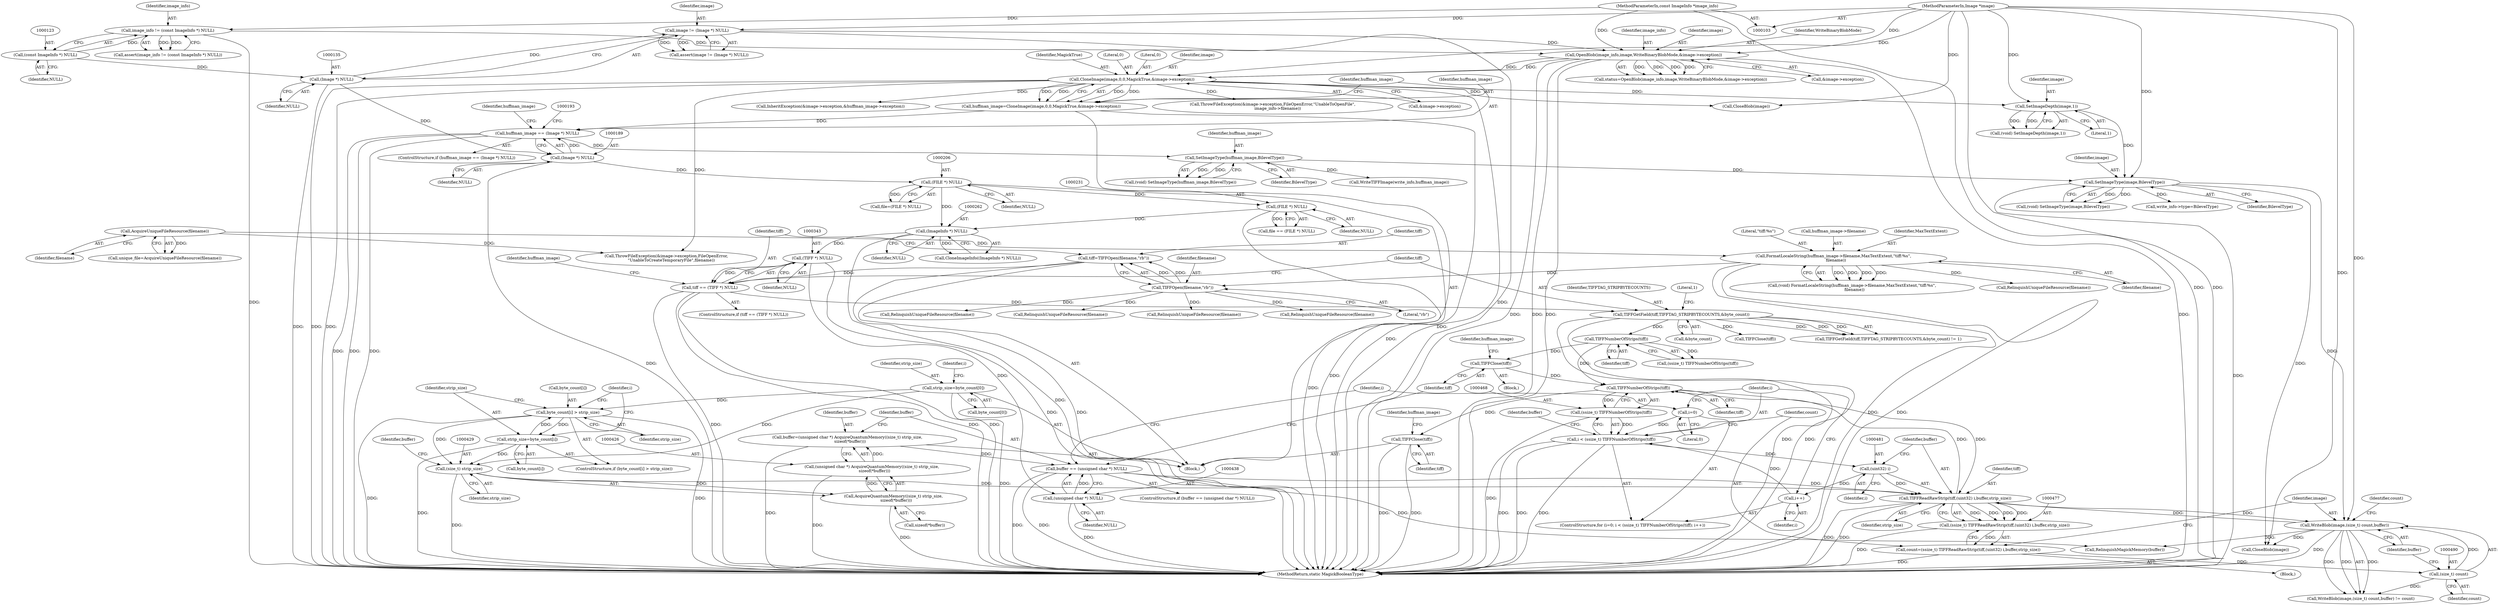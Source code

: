 digraph "0_ImageMagick_10b3823a7619ed22d42764733eb052c4159bc8c1_3@pointer" {
"1000503" [label="(Call,TIFFClose(tiff))"];
"1000469" [label="(Call,TIFFNumberOfStrips(tiff))"];
"1000441" [label="(Call,TIFFClose(tiff))"];
"1000408" [label="(Call,TIFFNumberOfStrips(tiff))"];
"1000372" [label="(Call,TIFFGetField(tiff,TIFFTAG_STRIPBYTECOUNTS,&byte_count))"];
"1000340" [label="(Call,tiff == (TIFF *) NULL)"];
"1000334" [label="(Call,tiff=TIFFOpen(filename,\"rb\"))"];
"1000336" [label="(Call,TIFFOpen(filename,\"rb\"))"];
"1000246" [label="(Call,FormatLocaleString(huffman_image->filename,MaxTextExtent,\"tiff:%s\",\n    filename))"];
"1000210" [label="(Call,AcquireUniqueFileResource(filename))"];
"1000342" [label="(Call,(TIFF *) NULL)"];
"1000261" [label="(Call,(ImageInfo *) NULL)"];
"1000205" [label="(Call,(FILE *) NULL)"];
"1000188" [label="(Call,(Image *) NULL)"];
"1000134" [label="(Call,(Image *) NULL)"];
"1000122" [label="(Call,(const ImageInfo *) NULL)"];
"1000230" [label="(Call,(FILE *) NULL)"];
"1000478" [label="(Call,TIFFReadRawStrip(tiff,(uint32) i,buffer,strip_size))"];
"1000480" [label="(Call,(uint32) i)"];
"1000465" [label="(Call,i < (ssize_t) TIFFNumberOfStrips(tiff))"];
"1000471" [label="(Call,i++)"];
"1000462" [label="(Call,i=0)"];
"1000467" [label="(Call,(ssize_t) TIFFNumberOfStrips(tiff))"];
"1000435" [label="(Call,buffer == (unsigned char *) NULL)"];
"1000423" [label="(Call,buffer=(unsigned char *) AcquireQuantumMemory((size_t) strip_size,\n    sizeof(*buffer)))"];
"1000425" [label="(Call,(unsigned char *) AcquireQuantumMemory((size_t) strip_size,\n    sizeof(*buffer)))"];
"1000427" [label="(Call,AcquireQuantumMemory((size_t) strip_size,\n    sizeof(*buffer)))"];
"1000428" [label="(Call,(size_t) strip_size)"];
"1000395" [label="(Call,strip_size=byte_count[0])"];
"1000413" [label="(Call,byte_count[i] > strip_size)"];
"1000418" [label="(Call,strip_size=byte_count[i])"];
"1000437" [label="(Call,(unsigned char *) NULL)"];
"1000487" [label="(Call,WriteBlob(image,(size_t) count,buffer))"];
"1000274" [label="(Call,SetImageType(image,BilevelType))"];
"1000269" [label="(Call,SetImageDepth(image,1))"];
"1000176" [label="(Call,CloneImage(image,0,0,MagickTrue,&image->exception))"];
"1000160" [label="(Call,OpenBlob(image_info,image,WriteBinaryBlobMode,&image->exception))"];
"1000120" [label="(Call,image_info != (const ImageInfo *) NULL)"];
"1000104" [label="(MethodParameterIn,const ImageInfo *image_info)"];
"1000132" [label="(Call,image != (Image *) NULL)"];
"1000105" [label="(MethodParameterIn,Image *image)"];
"1000255" [label="(Call,SetImageType(huffman_image,BilevelType))"];
"1000186" [label="(Call,huffman_image == (Image *) NULL)"];
"1000174" [label="(Call,huffman_image=CloneImage(image,0,0,MagickTrue,&image->exception))"];
"1000489" [label="(Call,(size_t) count)"];
"1000474" [label="(Call,count=(ssize_t) TIFFReadRawStrip(tiff,(uint32) i,buffer,strip_size))"];
"1000476" [label="(Call,(ssize_t) TIFFReadRawStrip(tiff,(uint32) i,buffer,strip_size))"];
"1000423" [label="(Call,buffer=(unsigned char *) AcquireQuantumMemory((size_t) strip_size,\n    sizeof(*buffer)))"];
"1000263" [label="(Identifier,NULL)"];
"1000274" [label="(Call,SetImageType(image,BilevelType))"];
"1000501" [label="(Call,RelinquishMagickMemory(buffer))"];
"1000461" [label="(ControlStructure,for (i=0; i < (ssize_t) TIFFNumberOfStrips(tiff); i++))"];
"1000272" [label="(Call,(void) SetImageType(image,BilevelType))"];
"1000478" [label="(Call,TIFFReadRawStrip(tiff,(uint32) i,buffer,strip_size))"];
"1000163" [label="(Identifier,WriteBinaryBlobMode)"];
"1000371" [label="(Call,TIFFGetField(tiff,TIFFTAG_STRIPBYTECOUNTS,&byte_count) != 1)"];
"1000161" [label="(Identifier,image_info)"];
"1000484" [label="(Identifier,strip_size)"];
"1000250" [label="(Identifier,MaxTextExtent)"];
"1000482" [label="(Identifier,i)"];
"1000257" [label="(Identifier,BilevelType)"];
"1000498" [label="(Identifier,buffer)"];
"1000406" [label="(Call,(ssize_t) TIFFNumberOfStrips(tiff))"];
"1000232" [label="(Identifier,NULL)"];
"1000176" [label="(Call,CloneImage(image,0,0,MagickTrue,&image->exception))"];
"1000179" [label="(Literal,0)"];
"1000435" [label="(Call,buffer == (unsigned char *) NULL)"];
"1000437" [label="(Call,(unsigned char *) NULL)"];
"1000377" [label="(Literal,1)"];
"1000473" [label="(Block,)"];
"1000275" [label="(Identifier,image)"];
"1000439" [label="(Identifier,NULL)"];
"1000134" [label="(Call,(Image *) NULL)"];
"1000391" [label="(Call,RelinquishUniqueFileResource(filename))"];
"1000504" [label="(Identifier,tiff)"];
"1000440" [label="(Block,)"];
"1000471" [label="(Call,i++)"];
"1000230" [label="(Call,(FILE *) NULL)"];
"1000396" [label="(Identifier,strip_size)"];
"1000282" [label="(Call,write_info->type=BilevelType)"];
"1000419" [label="(Identifier,strip_size)"];
"1000270" [label="(Identifier,image)"];
"1000469" [label="(Call,TIFFNumberOfStrips(tiff))"];
"1000344" [label="(Identifier,NULL)"];
"1000186" [label="(Call,huffman_image == (Image *) NULL)"];
"1000487" [label="(Call,WriteBlob(image,(size_t) count,buffer))"];
"1000463" [label="(Identifier,i)"];
"1000356" [label="(Call,RelinquishUniqueFileResource(filename))"];
"1000479" [label="(Identifier,tiff)"];
"1000436" [label="(Identifier,buffer)"];
"1000228" [label="(Call,file == (FILE *) NULL)"];
"1000434" [label="(ControlStructure,if (buffer == (unsigned char *) NULL))"];
"1000515" [label="(Call,RelinquishUniqueFileResource(filename))"];
"1000493" [label="(Identifier,count)"];
"1000185" [label="(ControlStructure,if (huffman_image == (Image *) NULL))"];
"1000374" [label="(Identifier,TIFFTAG_STRIPBYTECOUNTS)"];
"1000430" [label="(Identifier,strip_size)"];
"1000104" [label="(MethodParameterIn,const ImageInfo *image_info)"];
"1000340" [label="(Call,tiff == (TIFF *) NULL)"];
"1000373" [label="(Identifier,tiff)"];
"1000261" [label="(Call,(ImageInfo *) NULL)"];
"1000475" [label="(Identifier,count)"];
"1000132" [label="(Call,image != (Image *) NULL)"];
"1000177" [label="(Identifier,image)"];
"1000211" [label="(Identifier,filename)"];
"1000203" [label="(Call,file=(FILE *) NULL)"];
"1000339" [label="(ControlStructure,if (tiff == (TIFF *) NULL))"];
"1000418" [label="(Call,strip_size=byte_count[i])"];
"1000464" [label="(Literal,0)"];
"1000205" [label="(Call,(FILE *) NULL)"];
"1000131" [label="(Call,assert(image != (Image *) NULL))"];
"1000174" [label="(Call,huffman_image=CloneImage(image,0,0,MagickTrue,&image->exception))"];
"1000412" [label="(ControlStructure,if (byte_count[i] > strip_size))"];
"1000417" [label="(Identifier,strip_size)"];
"1000523" [label="(MethodReturn,static MagickBooleanType)"];
"1000427" [label="(Call,AcquireQuantumMemory((size_t) strip_size,\n    sizeof(*buffer)))"];
"1000503" [label="(Call,TIFFClose(tiff))"];
"1000260" [label="(Call,CloneImageInfo((ImageInfo *) NULL))"];
"1000164" [label="(Call,&image->exception)"];
"1000411" [label="(Identifier,i)"];
"1000190" [label="(Identifier,NULL)"];
"1000375" [label="(Call,&byte_count)"];
"1000488" [label="(Identifier,image)"];
"1000244" [label="(Call,(void) FormatLocaleString(huffman_image->filename,MaxTextExtent,\"tiff:%s\",\n    filename))"];
"1000207" [label="(Identifier,NULL)"];
"1000267" [label="(Call,(void) SetImageDepth(image,1))"];
"1000483" [label="(Identifier,buffer)"];
"1000342" [label="(Call,(TIFF *) NULL)"];
"1000474" [label="(Call,count=(ssize_t) TIFFReadRawStrip(tiff,(uint32) i,buffer,strip_size))"];
"1000251" [label="(Literal,\"tiff:%s\")"];
"1000160" [label="(Call,OpenBlob(image_info,image,WriteBinaryBlobMode,&image->exception))"];
"1000119" [label="(Call,assert(image_info != (const ImageInfo *) NULL))"];
"1000470" [label="(Identifier,tiff)"];
"1000492" [label="(Identifier,buffer)"];
"1000295" [label="(Call,WriteTIFFImage(write_info,huffman_image))"];
"1000158" [label="(Call,status=OpenBlob(image_info,image,WriteBinaryBlobMode,&image->exception))"];
"1000311" [label="(Call,InheritException(&image->exception,&huffman_image->exception))"];
"1000187" [label="(Identifier,huffman_image)"];
"1000424" [label="(Identifier,buffer)"];
"1000413" [label="(Call,byte_count[i] > strip_size)"];
"1000122" [label="(Call,(const ImageInfo *) NULL)"];
"1000395" [label="(Call,strip_size=byte_count[0])"];
"1000247" [label="(Call,huffman_image->filename)"];
"1000136" [label="(Identifier,NULL)"];
"1000256" [label="(Identifier,huffman_image)"];
"1000480" [label="(Call,(uint32) i)"];
"1000188" [label="(Call,(Image *) NULL)"];
"1000358" [label="(Call,ThrowFileException(&image->exception,FileOpenError,\"UnableToOpenFile\",\n        image_info->filename))"];
"1000181" [label="(Call,&image->exception)"];
"1000200" [label="(Identifier,huffman_image)"];
"1000338" [label="(Literal,\"rb\")"];
"1000330" [label="(Call,RelinquishUniqueFileResource(filename))"];
"1000472" [label="(Identifier,i)"];
"1000121" [label="(Identifier,image_info)"];
"1000466" [label="(Identifier,i)"];
"1000519" [label="(Call,CloseBlob(image))"];
"1000467" [label="(Call,(ssize_t) TIFFNumberOfStrips(tiff))"];
"1000453" [label="(Call,RelinquishUniqueFileResource(filename))"];
"1000180" [label="(Identifier,MagickTrue)"];
"1000431" [label="(Call,sizeof(*buffer))"];
"1000409" [label="(Identifier,tiff)"];
"1000253" [label="(Call,(void) SetImageType(huffman_image,BilevelType))"];
"1000120" [label="(Call,image_info != (const ImageInfo *) NULL)"];
"1000234" [label="(Call,ThrowFileException(&image->exception,FileOpenError,\n        \"UnableToCreateTemporaryFile\",filename))"];
"1000476" [label="(Call,(ssize_t) TIFFReadRawStrip(tiff,(uint32) i,buffer,strip_size))"];
"1000124" [label="(Identifier,NULL)"];
"1000246" [label="(Call,FormatLocaleString(huffman_image->filename,MaxTextExtent,\"tiff:%s\",\n    filename))"];
"1000486" [label="(Call,WriteBlob(image,(size_t) count,buffer) != count)"];
"1000491" [label="(Identifier,count)"];
"1000397" [label="(Call,byte_count[0])"];
"1000269" [label="(Call,SetImageDepth(image,1))"];
"1000433" [label="(Identifier,buffer)"];
"1000175" [label="(Identifier,huffman_image)"];
"1000162" [label="(Identifier,image)"];
"1000425" [label="(Call,(unsigned char *) AcquireQuantumMemory((size_t) strip_size,\n    sizeof(*buffer)))"];
"1000271" [label="(Literal,1)"];
"1000194" [label="(Call,CloseBlob(image))"];
"1000465" [label="(Call,i < (ssize_t) TIFFNumberOfStrips(tiff))"];
"1000506" [label="(Identifier,huffman_image)"];
"1000402" [label="(Identifier,i)"];
"1000334" [label="(Call,tiff=TIFFOpen(filename,\"rb\"))"];
"1000444" [label="(Identifier,huffman_image)"];
"1000489" [label="(Call,(size_t) count)"];
"1000210" [label="(Call,AcquireUniqueFileResource(filename))"];
"1000133" [label="(Identifier,image)"];
"1000372" [label="(Call,TIFFGetField(tiff,TIFFTAG_STRIPBYTECOUNTS,&byte_count))"];
"1000178" [label="(Literal,0)"];
"1000341" [label="(Identifier,tiff)"];
"1000462" [label="(Call,i=0)"];
"1000428" [label="(Call,(size_t) strip_size)"];
"1000208" [label="(Call,unique_file=AcquireUniqueFileResource(filename))"];
"1000408" [label="(Call,TIFFNumberOfStrips(tiff))"];
"1000347" [label="(Identifier,huffman_image)"];
"1000442" [label="(Identifier,tiff)"];
"1000335" [label="(Identifier,tiff)"];
"1000337" [label="(Identifier,filename)"];
"1000379" [label="(Call,TIFFClose(tiff))"];
"1000105" [label="(MethodParameterIn,Image *image)"];
"1000414" [label="(Call,byte_count[i])"];
"1000252" [label="(Identifier,filename)"];
"1000336" [label="(Call,TIFFOpen(filename,\"rb\"))"];
"1000106" [label="(Block,)"];
"1000276" [label="(Identifier,BilevelType)"];
"1000420" [label="(Call,byte_count[i])"];
"1000441" [label="(Call,TIFFClose(tiff))"];
"1000255" [label="(Call,SetImageType(huffman_image,BilevelType))"];
"1000503" -> "1000106"  [label="AST: "];
"1000503" -> "1000504"  [label="CFG: "];
"1000504" -> "1000503"  [label="AST: "];
"1000506" -> "1000503"  [label="CFG: "];
"1000503" -> "1000523"  [label="DDG: "];
"1000503" -> "1000523"  [label="DDG: "];
"1000469" -> "1000503"  [label="DDG: "];
"1000469" -> "1000467"  [label="AST: "];
"1000469" -> "1000470"  [label="CFG: "];
"1000470" -> "1000469"  [label="AST: "];
"1000467" -> "1000469"  [label="CFG: "];
"1000469" -> "1000467"  [label="DDG: "];
"1000441" -> "1000469"  [label="DDG: "];
"1000408" -> "1000469"  [label="DDG: "];
"1000478" -> "1000469"  [label="DDG: "];
"1000469" -> "1000478"  [label="DDG: "];
"1000441" -> "1000440"  [label="AST: "];
"1000441" -> "1000442"  [label="CFG: "];
"1000442" -> "1000441"  [label="AST: "];
"1000444" -> "1000441"  [label="CFG: "];
"1000408" -> "1000441"  [label="DDG: "];
"1000408" -> "1000406"  [label="AST: "];
"1000408" -> "1000409"  [label="CFG: "];
"1000409" -> "1000408"  [label="AST: "];
"1000406" -> "1000408"  [label="CFG: "];
"1000408" -> "1000406"  [label="DDG: "];
"1000372" -> "1000408"  [label="DDG: "];
"1000372" -> "1000371"  [label="AST: "];
"1000372" -> "1000375"  [label="CFG: "];
"1000373" -> "1000372"  [label="AST: "];
"1000374" -> "1000372"  [label="AST: "];
"1000375" -> "1000372"  [label="AST: "];
"1000377" -> "1000372"  [label="CFG: "];
"1000372" -> "1000523"  [label="DDG: "];
"1000372" -> "1000523"  [label="DDG: "];
"1000372" -> "1000371"  [label="DDG: "];
"1000372" -> "1000371"  [label="DDG: "];
"1000372" -> "1000371"  [label="DDG: "];
"1000340" -> "1000372"  [label="DDG: "];
"1000372" -> "1000379"  [label="DDG: "];
"1000340" -> "1000339"  [label="AST: "];
"1000340" -> "1000342"  [label="CFG: "];
"1000341" -> "1000340"  [label="AST: "];
"1000342" -> "1000340"  [label="AST: "];
"1000347" -> "1000340"  [label="CFG: "];
"1000373" -> "1000340"  [label="CFG: "];
"1000340" -> "1000523"  [label="DDG: "];
"1000340" -> "1000523"  [label="DDG: "];
"1000340" -> "1000523"  [label="DDG: "];
"1000334" -> "1000340"  [label="DDG: "];
"1000342" -> "1000340"  [label="DDG: "];
"1000334" -> "1000106"  [label="AST: "];
"1000334" -> "1000336"  [label="CFG: "];
"1000335" -> "1000334"  [label="AST: "];
"1000336" -> "1000334"  [label="AST: "];
"1000341" -> "1000334"  [label="CFG: "];
"1000334" -> "1000523"  [label="DDG: "];
"1000336" -> "1000334"  [label="DDG: "];
"1000336" -> "1000334"  [label="DDG: "];
"1000336" -> "1000338"  [label="CFG: "];
"1000337" -> "1000336"  [label="AST: "];
"1000338" -> "1000336"  [label="AST: "];
"1000246" -> "1000336"  [label="DDG: "];
"1000336" -> "1000356"  [label="DDG: "];
"1000336" -> "1000391"  [label="DDG: "];
"1000336" -> "1000453"  [label="DDG: "];
"1000336" -> "1000515"  [label="DDG: "];
"1000246" -> "1000244"  [label="AST: "];
"1000246" -> "1000252"  [label="CFG: "];
"1000247" -> "1000246"  [label="AST: "];
"1000250" -> "1000246"  [label="AST: "];
"1000251" -> "1000246"  [label="AST: "];
"1000252" -> "1000246"  [label="AST: "];
"1000244" -> "1000246"  [label="CFG: "];
"1000246" -> "1000523"  [label="DDG: "];
"1000246" -> "1000523"  [label="DDG: "];
"1000246" -> "1000244"  [label="DDG: "];
"1000246" -> "1000244"  [label="DDG: "];
"1000246" -> "1000244"  [label="DDG: "];
"1000246" -> "1000244"  [label="DDG: "];
"1000210" -> "1000246"  [label="DDG: "];
"1000246" -> "1000330"  [label="DDG: "];
"1000210" -> "1000208"  [label="AST: "];
"1000210" -> "1000211"  [label="CFG: "];
"1000211" -> "1000210"  [label="AST: "];
"1000208" -> "1000210"  [label="CFG: "];
"1000210" -> "1000208"  [label="DDG: "];
"1000210" -> "1000234"  [label="DDG: "];
"1000342" -> "1000344"  [label="CFG: "];
"1000343" -> "1000342"  [label="AST: "];
"1000344" -> "1000342"  [label="AST: "];
"1000342" -> "1000523"  [label="DDG: "];
"1000261" -> "1000342"  [label="DDG: "];
"1000342" -> "1000437"  [label="DDG: "];
"1000261" -> "1000260"  [label="AST: "];
"1000261" -> "1000263"  [label="CFG: "];
"1000262" -> "1000261"  [label="AST: "];
"1000263" -> "1000261"  [label="AST: "];
"1000260" -> "1000261"  [label="CFG: "];
"1000261" -> "1000523"  [label="DDG: "];
"1000261" -> "1000260"  [label="DDG: "];
"1000205" -> "1000261"  [label="DDG: "];
"1000230" -> "1000261"  [label="DDG: "];
"1000205" -> "1000203"  [label="AST: "];
"1000205" -> "1000207"  [label="CFG: "];
"1000206" -> "1000205"  [label="AST: "];
"1000207" -> "1000205"  [label="AST: "];
"1000203" -> "1000205"  [label="CFG: "];
"1000205" -> "1000523"  [label="DDG: "];
"1000205" -> "1000203"  [label="DDG: "];
"1000188" -> "1000205"  [label="DDG: "];
"1000205" -> "1000230"  [label="DDG: "];
"1000188" -> "1000186"  [label="AST: "];
"1000188" -> "1000190"  [label="CFG: "];
"1000189" -> "1000188"  [label="AST: "];
"1000190" -> "1000188"  [label="AST: "];
"1000186" -> "1000188"  [label="CFG: "];
"1000188" -> "1000523"  [label="DDG: "];
"1000188" -> "1000186"  [label="DDG: "];
"1000134" -> "1000188"  [label="DDG: "];
"1000134" -> "1000132"  [label="AST: "];
"1000134" -> "1000136"  [label="CFG: "];
"1000135" -> "1000134"  [label="AST: "];
"1000136" -> "1000134"  [label="AST: "];
"1000132" -> "1000134"  [label="CFG: "];
"1000134" -> "1000523"  [label="DDG: "];
"1000134" -> "1000132"  [label="DDG: "];
"1000122" -> "1000134"  [label="DDG: "];
"1000122" -> "1000120"  [label="AST: "];
"1000122" -> "1000124"  [label="CFG: "];
"1000123" -> "1000122"  [label="AST: "];
"1000124" -> "1000122"  [label="AST: "];
"1000120" -> "1000122"  [label="CFG: "];
"1000122" -> "1000120"  [label="DDG: "];
"1000230" -> "1000228"  [label="AST: "];
"1000230" -> "1000232"  [label="CFG: "];
"1000231" -> "1000230"  [label="AST: "];
"1000232" -> "1000230"  [label="AST: "];
"1000228" -> "1000230"  [label="CFG: "];
"1000230" -> "1000523"  [label="DDG: "];
"1000230" -> "1000228"  [label="DDG: "];
"1000478" -> "1000476"  [label="AST: "];
"1000478" -> "1000484"  [label="CFG: "];
"1000479" -> "1000478"  [label="AST: "];
"1000480" -> "1000478"  [label="AST: "];
"1000483" -> "1000478"  [label="AST: "];
"1000484" -> "1000478"  [label="AST: "];
"1000476" -> "1000478"  [label="CFG: "];
"1000478" -> "1000523"  [label="DDG: "];
"1000478" -> "1000523"  [label="DDG: "];
"1000478" -> "1000476"  [label="DDG: "];
"1000478" -> "1000476"  [label="DDG: "];
"1000478" -> "1000476"  [label="DDG: "];
"1000478" -> "1000476"  [label="DDG: "];
"1000480" -> "1000478"  [label="DDG: "];
"1000435" -> "1000478"  [label="DDG: "];
"1000487" -> "1000478"  [label="DDG: "];
"1000428" -> "1000478"  [label="DDG: "];
"1000478" -> "1000487"  [label="DDG: "];
"1000480" -> "1000482"  [label="CFG: "];
"1000481" -> "1000480"  [label="AST: "];
"1000482" -> "1000480"  [label="AST: "];
"1000483" -> "1000480"  [label="CFG: "];
"1000480" -> "1000471"  [label="DDG: "];
"1000465" -> "1000480"  [label="DDG: "];
"1000465" -> "1000461"  [label="AST: "];
"1000465" -> "1000467"  [label="CFG: "];
"1000466" -> "1000465"  [label="AST: "];
"1000467" -> "1000465"  [label="AST: "];
"1000475" -> "1000465"  [label="CFG: "];
"1000498" -> "1000465"  [label="CFG: "];
"1000465" -> "1000523"  [label="DDG: "];
"1000465" -> "1000523"  [label="DDG: "];
"1000465" -> "1000523"  [label="DDG: "];
"1000471" -> "1000465"  [label="DDG: "];
"1000462" -> "1000465"  [label="DDG: "];
"1000467" -> "1000465"  [label="DDG: "];
"1000471" -> "1000461"  [label="AST: "];
"1000471" -> "1000472"  [label="CFG: "];
"1000472" -> "1000471"  [label="AST: "];
"1000466" -> "1000471"  [label="CFG: "];
"1000462" -> "1000461"  [label="AST: "];
"1000462" -> "1000464"  [label="CFG: "];
"1000463" -> "1000462"  [label="AST: "];
"1000464" -> "1000462"  [label="AST: "];
"1000466" -> "1000462"  [label="CFG: "];
"1000468" -> "1000467"  [label="AST: "];
"1000467" -> "1000523"  [label="DDG: "];
"1000435" -> "1000434"  [label="AST: "];
"1000435" -> "1000437"  [label="CFG: "];
"1000436" -> "1000435"  [label="AST: "];
"1000437" -> "1000435"  [label="AST: "];
"1000442" -> "1000435"  [label="CFG: "];
"1000463" -> "1000435"  [label="CFG: "];
"1000435" -> "1000523"  [label="DDG: "];
"1000435" -> "1000523"  [label="DDG: "];
"1000423" -> "1000435"  [label="DDG: "];
"1000437" -> "1000435"  [label="DDG: "];
"1000435" -> "1000501"  [label="DDG: "];
"1000423" -> "1000106"  [label="AST: "];
"1000423" -> "1000425"  [label="CFG: "];
"1000424" -> "1000423"  [label="AST: "];
"1000425" -> "1000423"  [label="AST: "];
"1000436" -> "1000423"  [label="CFG: "];
"1000423" -> "1000523"  [label="DDG: "];
"1000425" -> "1000423"  [label="DDG: "];
"1000425" -> "1000427"  [label="CFG: "];
"1000426" -> "1000425"  [label="AST: "];
"1000427" -> "1000425"  [label="AST: "];
"1000425" -> "1000523"  [label="DDG: "];
"1000427" -> "1000425"  [label="DDG: "];
"1000427" -> "1000431"  [label="CFG: "];
"1000428" -> "1000427"  [label="AST: "];
"1000431" -> "1000427"  [label="AST: "];
"1000427" -> "1000523"  [label="DDG: "];
"1000428" -> "1000427"  [label="DDG: "];
"1000428" -> "1000430"  [label="CFG: "];
"1000429" -> "1000428"  [label="AST: "];
"1000430" -> "1000428"  [label="AST: "];
"1000433" -> "1000428"  [label="CFG: "];
"1000428" -> "1000523"  [label="DDG: "];
"1000395" -> "1000428"  [label="DDG: "];
"1000413" -> "1000428"  [label="DDG: "];
"1000418" -> "1000428"  [label="DDG: "];
"1000395" -> "1000106"  [label="AST: "];
"1000395" -> "1000397"  [label="CFG: "];
"1000396" -> "1000395"  [label="AST: "];
"1000397" -> "1000395"  [label="AST: "];
"1000402" -> "1000395"  [label="CFG: "];
"1000395" -> "1000523"  [label="DDG: "];
"1000395" -> "1000413"  [label="DDG: "];
"1000413" -> "1000412"  [label="AST: "];
"1000413" -> "1000417"  [label="CFG: "];
"1000414" -> "1000413"  [label="AST: "];
"1000417" -> "1000413"  [label="AST: "];
"1000419" -> "1000413"  [label="CFG: "];
"1000411" -> "1000413"  [label="CFG: "];
"1000413" -> "1000523"  [label="DDG: "];
"1000413" -> "1000523"  [label="DDG: "];
"1000418" -> "1000413"  [label="DDG: "];
"1000413" -> "1000418"  [label="DDG: "];
"1000418" -> "1000412"  [label="AST: "];
"1000418" -> "1000420"  [label="CFG: "];
"1000419" -> "1000418"  [label="AST: "];
"1000420" -> "1000418"  [label="AST: "];
"1000411" -> "1000418"  [label="CFG: "];
"1000418" -> "1000523"  [label="DDG: "];
"1000437" -> "1000439"  [label="CFG: "];
"1000438" -> "1000437"  [label="AST: "];
"1000439" -> "1000437"  [label="AST: "];
"1000437" -> "1000523"  [label="DDG: "];
"1000487" -> "1000486"  [label="AST: "];
"1000487" -> "1000492"  [label="CFG: "];
"1000488" -> "1000487"  [label="AST: "];
"1000489" -> "1000487"  [label="AST: "];
"1000492" -> "1000487"  [label="AST: "];
"1000493" -> "1000487"  [label="CFG: "];
"1000487" -> "1000523"  [label="DDG: "];
"1000487" -> "1000486"  [label="DDG: "];
"1000487" -> "1000486"  [label="DDG: "];
"1000487" -> "1000486"  [label="DDG: "];
"1000274" -> "1000487"  [label="DDG: "];
"1000105" -> "1000487"  [label="DDG: "];
"1000489" -> "1000487"  [label="DDG: "];
"1000487" -> "1000501"  [label="DDG: "];
"1000487" -> "1000519"  [label="DDG: "];
"1000274" -> "1000272"  [label="AST: "];
"1000274" -> "1000276"  [label="CFG: "];
"1000275" -> "1000274"  [label="AST: "];
"1000276" -> "1000274"  [label="AST: "];
"1000272" -> "1000274"  [label="CFG: "];
"1000274" -> "1000523"  [label="DDG: "];
"1000274" -> "1000272"  [label="DDG: "];
"1000274" -> "1000272"  [label="DDG: "];
"1000269" -> "1000274"  [label="DDG: "];
"1000105" -> "1000274"  [label="DDG: "];
"1000255" -> "1000274"  [label="DDG: "];
"1000274" -> "1000282"  [label="DDG: "];
"1000274" -> "1000519"  [label="DDG: "];
"1000269" -> "1000267"  [label="AST: "];
"1000269" -> "1000271"  [label="CFG: "];
"1000270" -> "1000269"  [label="AST: "];
"1000271" -> "1000269"  [label="AST: "];
"1000267" -> "1000269"  [label="CFG: "];
"1000269" -> "1000267"  [label="DDG: "];
"1000269" -> "1000267"  [label="DDG: "];
"1000176" -> "1000269"  [label="DDG: "];
"1000105" -> "1000269"  [label="DDG: "];
"1000176" -> "1000174"  [label="AST: "];
"1000176" -> "1000181"  [label="CFG: "];
"1000177" -> "1000176"  [label="AST: "];
"1000178" -> "1000176"  [label="AST: "];
"1000179" -> "1000176"  [label="AST: "];
"1000180" -> "1000176"  [label="AST: "];
"1000181" -> "1000176"  [label="AST: "];
"1000174" -> "1000176"  [label="CFG: "];
"1000176" -> "1000523"  [label="DDG: "];
"1000176" -> "1000523"  [label="DDG: "];
"1000176" -> "1000523"  [label="DDG: "];
"1000176" -> "1000174"  [label="DDG: "];
"1000176" -> "1000174"  [label="DDG: "];
"1000176" -> "1000174"  [label="DDG: "];
"1000176" -> "1000174"  [label="DDG: "];
"1000160" -> "1000176"  [label="DDG: "];
"1000160" -> "1000176"  [label="DDG: "];
"1000105" -> "1000176"  [label="DDG: "];
"1000176" -> "1000194"  [label="DDG: "];
"1000176" -> "1000234"  [label="DDG: "];
"1000176" -> "1000311"  [label="DDG: "];
"1000176" -> "1000358"  [label="DDG: "];
"1000160" -> "1000158"  [label="AST: "];
"1000160" -> "1000164"  [label="CFG: "];
"1000161" -> "1000160"  [label="AST: "];
"1000162" -> "1000160"  [label="AST: "];
"1000163" -> "1000160"  [label="AST: "];
"1000164" -> "1000160"  [label="AST: "];
"1000158" -> "1000160"  [label="CFG: "];
"1000160" -> "1000523"  [label="DDG: "];
"1000160" -> "1000523"  [label="DDG: "];
"1000160" -> "1000523"  [label="DDG: "];
"1000160" -> "1000523"  [label="DDG: "];
"1000160" -> "1000158"  [label="DDG: "];
"1000160" -> "1000158"  [label="DDG: "];
"1000160" -> "1000158"  [label="DDG: "];
"1000160" -> "1000158"  [label="DDG: "];
"1000120" -> "1000160"  [label="DDG: "];
"1000104" -> "1000160"  [label="DDG: "];
"1000132" -> "1000160"  [label="DDG: "];
"1000105" -> "1000160"  [label="DDG: "];
"1000120" -> "1000119"  [label="AST: "];
"1000121" -> "1000120"  [label="AST: "];
"1000119" -> "1000120"  [label="CFG: "];
"1000120" -> "1000523"  [label="DDG: "];
"1000120" -> "1000119"  [label="DDG: "];
"1000120" -> "1000119"  [label="DDG: "];
"1000104" -> "1000120"  [label="DDG: "];
"1000104" -> "1000103"  [label="AST: "];
"1000104" -> "1000523"  [label="DDG: "];
"1000132" -> "1000131"  [label="AST: "];
"1000133" -> "1000132"  [label="AST: "];
"1000131" -> "1000132"  [label="CFG: "];
"1000132" -> "1000523"  [label="DDG: "];
"1000132" -> "1000131"  [label="DDG: "];
"1000132" -> "1000131"  [label="DDG: "];
"1000105" -> "1000132"  [label="DDG: "];
"1000105" -> "1000103"  [label="AST: "];
"1000105" -> "1000523"  [label="DDG: "];
"1000105" -> "1000194"  [label="DDG: "];
"1000105" -> "1000519"  [label="DDG: "];
"1000255" -> "1000253"  [label="AST: "];
"1000255" -> "1000257"  [label="CFG: "];
"1000256" -> "1000255"  [label="AST: "];
"1000257" -> "1000255"  [label="AST: "];
"1000253" -> "1000255"  [label="CFG: "];
"1000255" -> "1000253"  [label="DDG: "];
"1000255" -> "1000253"  [label="DDG: "];
"1000186" -> "1000255"  [label="DDG: "];
"1000255" -> "1000295"  [label="DDG: "];
"1000186" -> "1000185"  [label="AST: "];
"1000187" -> "1000186"  [label="AST: "];
"1000193" -> "1000186"  [label="CFG: "];
"1000200" -> "1000186"  [label="CFG: "];
"1000186" -> "1000523"  [label="DDG: "];
"1000186" -> "1000523"  [label="DDG: "];
"1000186" -> "1000523"  [label="DDG: "];
"1000174" -> "1000186"  [label="DDG: "];
"1000174" -> "1000106"  [label="AST: "];
"1000175" -> "1000174"  [label="AST: "];
"1000187" -> "1000174"  [label="CFG: "];
"1000174" -> "1000523"  [label="DDG: "];
"1000489" -> "1000491"  [label="CFG: "];
"1000490" -> "1000489"  [label="AST: "];
"1000491" -> "1000489"  [label="AST: "];
"1000492" -> "1000489"  [label="CFG: "];
"1000474" -> "1000489"  [label="DDG: "];
"1000489" -> "1000486"  [label="DDG: "];
"1000474" -> "1000473"  [label="AST: "];
"1000474" -> "1000476"  [label="CFG: "];
"1000475" -> "1000474"  [label="AST: "];
"1000476" -> "1000474"  [label="AST: "];
"1000488" -> "1000474"  [label="CFG: "];
"1000474" -> "1000523"  [label="DDG: "];
"1000476" -> "1000474"  [label="DDG: "];
"1000477" -> "1000476"  [label="AST: "];
"1000476" -> "1000523"  [label="DDG: "];
}
